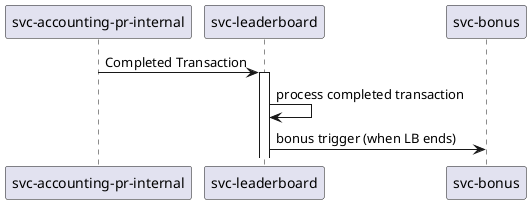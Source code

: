 .Basic Flow
[plantuml]
----

@startuml

participant "svc-accounting-pr-internal" as acctint
participant "svc-leaderboard" as leaderboard
participant "svc-bonus" as bonus

acctint->leaderboard: Completed Transaction
activate leaderboard
leaderboard->leaderboard: process completed transaction

'deactivate leaderboard
leaderboard->bonus: bonus trigger (when LB ends)

@enduml
----